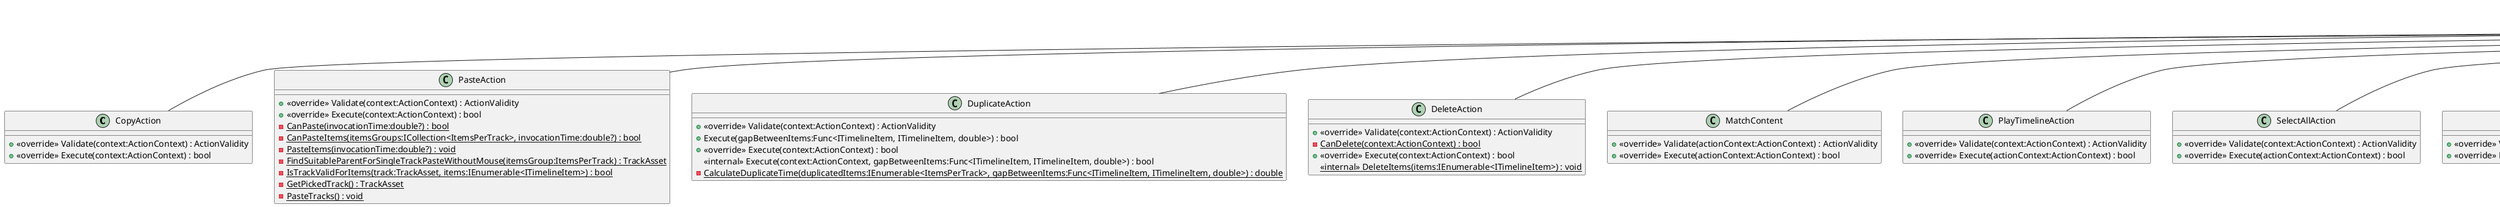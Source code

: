 @startuml
class CopyAction {
    + <<override>> Validate(context:ActionContext) : ActionValidity
    + <<override>> Execute(context:ActionContext) : bool
}
class PasteAction {
    + <<override>> Validate(context:ActionContext) : ActionValidity
    + <<override>> Execute(context:ActionContext) : bool
    {static} - CanPaste(invocationTime:double?) : bool
    {static} - CanPasteItems(itemsGroups:ICollection<ItemsPerTrack>, invocationTime:double?) : bool
    {static} - PasteItems(invocationTime:double?) : void
    {static} - FindSuitableParentForSingleTrackPasteWithoutMouse(itemsGroup:ItemsPerTrack) : TrackAsset
    {static} - IsTrackValidForItems(track:TrackAsset, items:IEnumerable<ITimelineItem>) : bool
    {static} - GetPickedTrack() : TrackAsset
    {static} - PasteTracks() : void
}
class DuplicateAction {
    + <<override>> Validate(context:ActionContext) : ActionValidity
    + Execute(gapBetweenItems:Func<ITimelineItem, ITimelineItem, double>) : bool
    + <<override>> Execute(context:ActionContext) : bool
    <<internal>> Execute(context:ActionContext, gapBetweenItems:Func<ITimelineItem, ITimelineItem, double>) : bool
    {static} - CalculateDuplicateTime(duplicatedItems:IEnumerable<ItemsPerTrack>, gapBetweenItems:Func<ITimelineItem, ITimelineItem, double>) : double
}
class DeleteAction {
    + <<override>> Validate(context:ActionContext) : ActionValidity
    {static} - CanDelete(context:ActionContext) : bool
    + <<override>> Execute(context:ActionContext) : bool
    <<internal>> {static} DeleteItems(items:IEnumerable<ITimelineItem>) : void
}
class MatchContent {
    + <<override>> Validate(actionContext:ActionContext) : ActionValidity
    + <<override>> Execute(actionContext:ActionContext) : bool
}
class PlayTimelineAction {
    + <<override>> Validate(context:ActionContext) : ActionValidity
    + <<override>> Execute(actionContext:ActionContext) : bool
}
class SelectAllAction {
    + <<override>> Validate(context:ActionContext) : ActionValidity
    + <<override>> Execute(actionContext:ActionContext) : bool
}
class PreviousFrameAction {
    + <<override>> Validate(context:ActionContext) : ActionValidity
    + <<override>> Execute(actionContext:ActionContext) : bool
}
class NextFrameAction {
    + <<override>> Validate(context:ActionContext) : ActionValidity
    + <<override>> Execute(actionContext:ActionContext) : bool
}
class FrameAllAction {
    + <<override>> Validate(context:ActionContext) : ActionValidity
    + <<override>> Execute(actionContext:ActionContext) : bool
}
class FrameSelectedAction {
    + <<override>> Validate(context:ActionContext) : ActionValidity
    + {static} FrameRange(startTime:float, endTime:float) : void
    + <<override>> Execute(actionContext:ActionContext) : bool
    + {static} ShouldHandleInlineCurve(curveEditorOwner:IClipCurveEditorOwner) : bool
    + {static} FrameInlineCurves(curveEditorOwner:IClipCurveEditorOwner, selectionOnly:bool) : void
}
class PrevKeyAction {
    + <<override>> Validate(context:ActionContext) : ActionValidity
    + <<override>> Execute(actionContext:ActionContext) : bool
}
class NextKeyAction {
    + <<override>> Validate(context:ActionContext) : ActionValidity
    + <<override>> Execute(actionContext:ActionContext) : bool
}
class GotoStartAction {
    + <<override>> Validate(context:ActionContext) : ActionValidity
    + <<override>> Execute(actionContext:ActionContext) : bool
}
class GotoEndAction {
    + <<override>> Validate(context:ActionContext) : ActionValidity
    + <<override>> Execute(actionContext:ActionContext) : bool
}
class ZoomIn {
    + <<override>> Validate(context:ActionContext) : ActionValidity
    + <<override>> Execute(actionContext:ActionContext) : bool
}
class ZoomOut {
    + <<override>> Validate(context:ActionContext) : ActionValidity
    + <<override>> Execute(actionContext:ActionContext) : bool
}
class NavigateLeft {
    + <<override>> Validate(context:ActionContext) : ActionValidity
    + <<override>> Execute(actionContext:ActionContext) : bool
}
class NavigateRight {
    + <<override>> Validate(context:ActionContext) : ActionValidity
    + <<override>> Execute(actionContext:ActionContext) : bool
}
class ToggleCollapseGroup {
    + <<override>> Validate(context:ActionContext) : ActionValidity
    + <<override>> Execute(actionContext:ActionContext) : bool
}
class SelectLeftClip {
    + <<override>> Validate(context:ActionContext) : ActionValidity
    + <<override>> Execute(actionContext:ActionContext) : bool
}
class SelectRightClip {
    + <<override>> Validate(context:ActionContext) : ActionValidity
    + <<override>> Execute(actionContext:ActionContext) : bool
}
class SelectUpClip {
    + <<override>> Validate(context:ActionContext) : ActionValidity
    + <<override>> Execute(actionContext:ActionContext) : bool
}
class SelectUpTrack {
    + <<override>> Validate(context:ActionContext) : ActionValidity
    + <<override>> Execute(actionContext:ActionContext) : bool
}
class SelectDownClip {
    + <<override>> Validate(context:ActionContext) : ActionValidity
    + <<override>> Execute(actionContext:ActionContext) : bool
}
class SelectDownTrack {
    + <<override>> Validate(context:ActionContext) : ActionValidity
    + <<override>> Execute(actionContext:ActionContext) : bool
}
class MultiselectLeftClip {
    + <<override>> Validate(context:ActionContext) : ActionValidity
    + <<override>> Execute(actionContext:ActionContext) : bool
}
class MultiselectRightClip {
    + <<override>> Validate(context:ActionContext) : ActionValidity
    + <<override>> Execute(actionContext:ActionContext) : bool
}
class MultiselectUpTrack {
    + <<override>> Validate(context:ActionContext) : ActionValidity
    + <<override>> Execute(actionContext:ActionContext) : bool
}
class MultiselectDownTrack {
    + <<override>> Validate(context:ActionContext) : ActionValidity
    + <<override>> Execute(actionContext:ActionContext) : bool
}
class ToggleClipTrackArea {
    + <<override>> Validate(context:ActionContext) : ActionValidity
    + <<override>> Execute(actionContext:ActionContext) : bool
}
class KeyAllAnimated {
    + <<override>> Validate(actionContext:ActionContext) : ActionValidity
    + <<override>> Execute(actionContext:ActionContext) : bool
    {static} - GetKeyableTracks(state:WindowState, context:ActionContext) : IEnumerable<TrackAsset>
    {static} - CanExecute(state:WindowState, context:ActionContext) : bool
}
TimelineAction <|-- CopyAction
TimelineAction <|-- PasteAction
TimelineAction <|-- DuplicateAction
TimelineAction <|-- DeleteAction
TimelineAction <|-- MatchContent
TimelineAction <|-- PlayTimelineAction
TimelineAction <|-- SelectAllAction
TimelineAction <|-- PreviousFrameAction
TimelineAction <|-- NextFrameAction
TimelineAction <|-- FrameAllAction
TimelineAction <|-- FrameSelectedAction
TimelineAction <|-- PrevKeyAction
TimelineAction <|-- NextKeyAction
TimelineAction <|-- GotoStartAction
TimelineAction <|-- GotoEndAction
TimelineAction <|-- ZoomIn
TimelineAction <|-- ZoomOut
TimelineAction <|-- NavigateLeft
TimelineAction <|-- NavigateRight
TimelineAction <|-- ToggleCollapseGroup
TimelineAction <|-- SelectLeftClip
TimelineAction <|-- SelectRightClip
TimelineAction <|-- SelectUpClip
TimelineAction <|-- SelectUpTrack
TimelineAction <|-- SelectDownClip
TimelineAction <|-- SelectDownTrack
TimelineAction <|-- MultiselectLeftClip
TimelineAction <|-- MultiselectRightClip
TimelineAction <|-- MultiselectUpTrack
TimelineAction <|-- MultiselectDownTrack
TimelineAction <|-- ToggleClipTrackArea
TimelineAction <|-- KeyAllAnimated
@enduml
